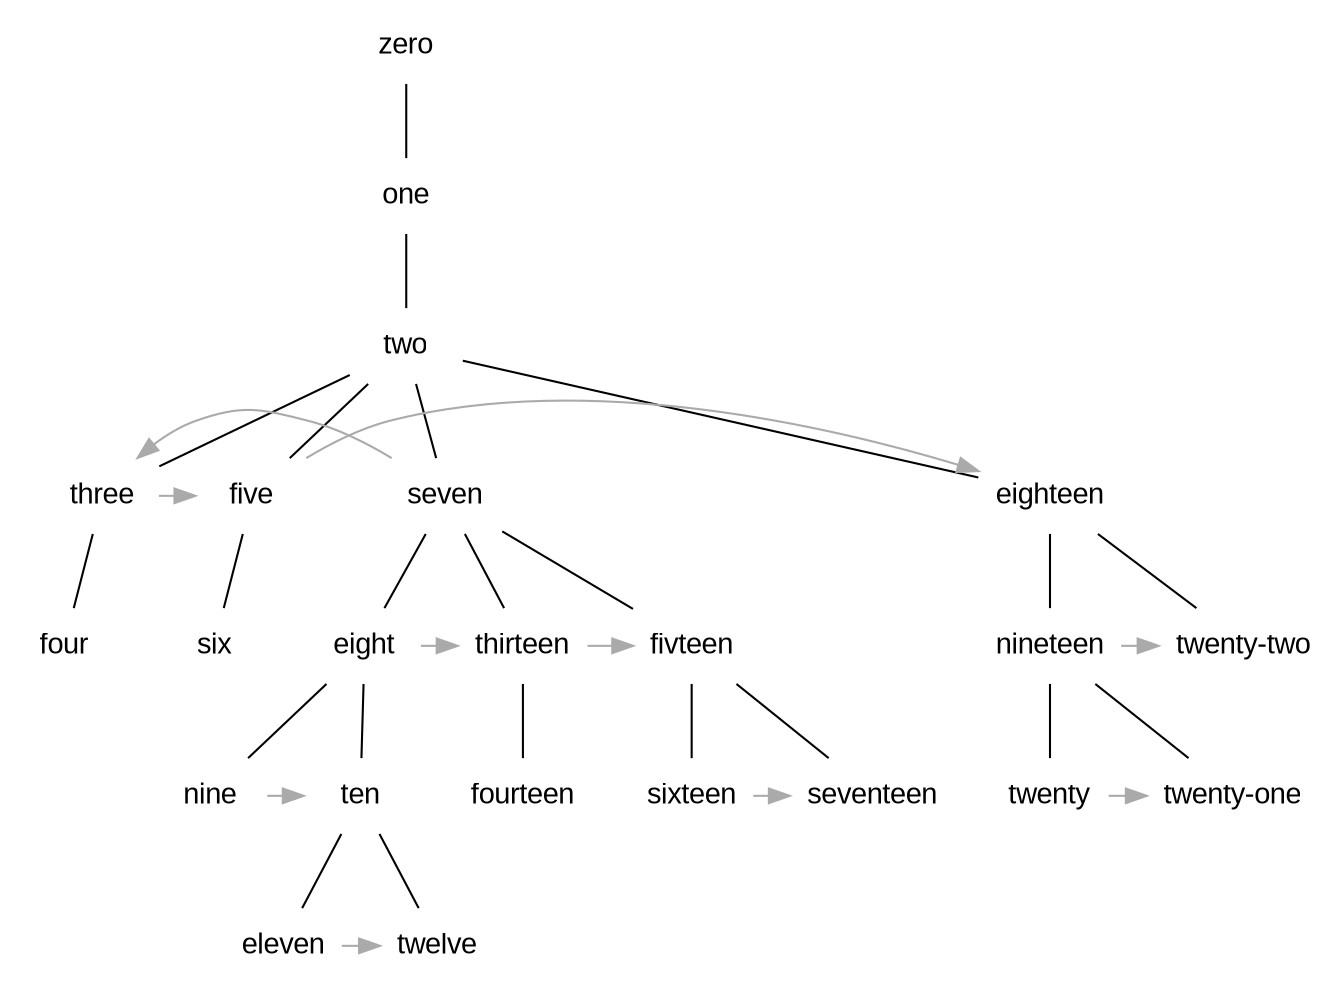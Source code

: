 digraph G {

  node [shape=plaintext fontname="Arial"];

  0  [label="zero"      ];
  1  [label="one"       ];
  2  [label="two"       ];
  3  [label="three"     ];
  4  [label="four"      ];
  5  [label="five"      ];
  6  [label="six"       ];
  7  [label="seven"     ];
  8  [label="eight"     ];
  9  [label="nine"      ];
  10 [label="ten"       ];
  11 [label="eleven"    ];
  12 [label="twelve"    ];
  13 [label="thirteen"  ];
  14 [label="fourteen"  ];
  15 [label="fivteen"   ];
  16 [label="sixteen"   ];
  17 [label="seventeen" ];
  18 [label="eighteen"  ];
  19 [label="nineteen"  ];
  20 [label="twenty"    ];
  21 [label="twenty-one"];
  22 [label="twenty-two"];

  0  -> 1  [arrowhead=none];
  1  -> 2  [arrowhead=none];
  2  -> 7  [arrowhead=none];
  7  -> 8  [arrowhead=none];
  8  -> 9  [arrowhead=none];
  8  -> 10 [arrowhead=none];
  9  -> 10 [color="#aaaaaa" constraint=false];
  10 -> 11 [arrowhead=none];
  10 -> 12 [arrowhead=none];
  11 -> 12 [color="#aaaaaa" constraint=false];
  7  -> 13 [arrowhead=none];
  8  -> 13 [color="#aaaaaa" constraint=false];
  13 -> 14 [arrowhead=none];
  7  -> 15 [arrowhead=none];
  13 -> 15 [color="#aaaaaa" constraint=false];
  15 -> 16 [arrowhead=none];
  15 -> 17 [arrowhead=none];
  16 -> 17 [color="#aaaaaa" constraint=false];
  2  -> 3  [arrowhead=none];
  7  -> 3  [color="#aaaaaa" constraint=false];
  3  -> 4  [arrowhead=none];
  2  -> 5  [arrowhead=none];
  3  -> 5  [color="#aaaaaa" constraint=false];
  5  -> 6  [arrowhead=none];
  2  -> 18 [arrowhead=none];
  5  -> 18 [color="#aaaaaa" constraint=false];
  18 -> 19 [arrowhead=none];
  19 -> 20 [arrowhead=none];
  19 -> 21 [arrowhead=none];
  20 -> 21 [color="#aaaaaa" constraint=false];
  18 -> 22 [arrowhead=none];
  19 -> 22 [color="#aaaaaa" constraint=false];
}